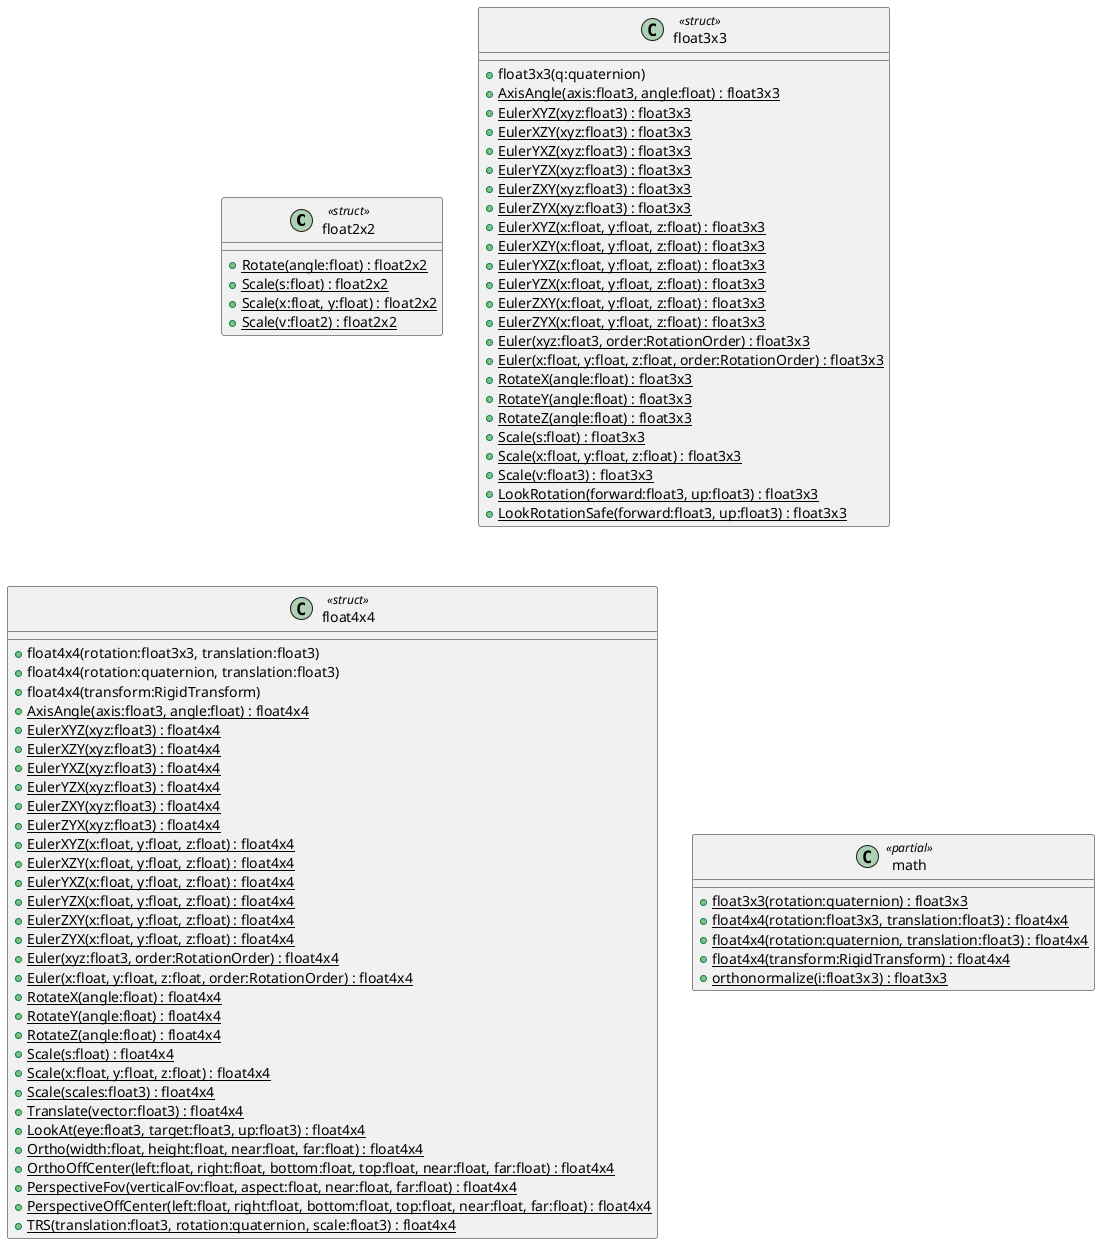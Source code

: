 @startuml
class float2x2 <<struct>> {
    + {static} Rotate(angle:float) : float2x2
    + {static} Scale(s:float) : float2x2
    + {static} Scale(x:float, y:float) : float2x2
    + {static} Scale(v:float2) : float2x2
}
class float3x3 <<struct>> {
    + float3x3(q:quaternion)
    + {static} AxisAngle(axis:float3, angle:float) : float3x3
    + {static} EulerXYZ(xyz:float3) : float3x3
    + {static} EulerXZY(xyz:float3) : float3x3
    + {static} EulerYXZ(xyz:float3) : float3x3
    + {static} EulerYZX(xyz:float3) : float3x3
    + {static} EulerZXY(xyz:float3) : float3x3
    + {static} EulerZYX(xyz:float3) : float3x3
    + {static} EulerXYZ(x:float, y:float, z:float) : float3x3
    + {static} EulerXZY(x:float, y:float, z:float) : float3x3
    + {static} EulerYXZ(x:float, y:float, z:float) : float3x3
    + {static} EulerYZX(x:float, y:float, z:float) : float3x3
    + {static} EulerZXY(x:float, y:float, z:float) : float3x3
    + {static} EulerZYX(x:float, y:float, z:float) : float3x3
    + {static} Euler(xyz:float3, order:RotationOrder) : float3x3
    + {static} Euler(x:float, y:float, z:float, order:RotationOrder) : float3x3
    + {static} RotateX(angle:float) : float3x3
    + {static} RotateY(angle:float) : float3x3
    + {static} RotateZ(angle:float) : float3x3
    + {static} Scale(s:float) : float3x3
    + {static} Scale(x:float, y:float, z:float) : float3x3
    + {static} Scale(v:float3) : float3x3
    + {static} LookRotation(forward:float3, up:float3) : float3x3
    + {static} LookRotationSafe(forward:float3, up:float3) : float3x3
}
class float4x4 <<struct>> {
    + float4x4(rotation:float3x3, translation:float3)
    + float4x4(rotation:quaternion, translation:float3)
    + float4x4(transform:RigidTransform)
    + {static} AxisAngle(axis:float3, angle:float) : float4x4
    + {static} EulerXYZ(xyz:float3) : float4x4
    + {static} EulerXZY(xyz:float3) : float4x4
    + {static} EulerYXZ(xyz:float3) : float4x4
    + {static} EulerYZX(xyz:float3) : float4x4
    + {static} EulerZXY(xyz:float3) : float4x4
    + {static} EulerZYX(xyz:float3) : float4x4
    + {static} EulerXYZ(x:float, y:float, z:float) : float4x4
    + {static} EulerXZY(x:float, y:float, z:float) : float4x4
    + {static} EulerYXZ(x:float, y:float, z:float) : float4x4
    + {static} EulerYZX(x:float, y:float, z:float) : float4x4
    + {static} EulerZXY(x:float, y:float, z:float) : float4x4
    + {static} EulerZYX(x:float, y:float, z:float) : float4x4
    + {static} Euler(xyz:float3, order:RotationOrder) : float4x4
    + {static} Euler(x:float, y:float, z:float, order:RotationOrder) : float4x4
    + {static} RotateX(angle:float) : float4x4
    + {static} RotateY(angle:float) : float4x4
    + {static} RotateZ(angle:float) : float4x4
    + {static} Scale(s:float) : float4x4
    + {static} Scale(x:float, y:float, z:float) : float4x4
    + {static} Scale(scales:float3) : float4x4
    + {static} Translate(vector:float3) : float4x4
    + {static} LookAt(eye:float3, target:float3, up:float3) : float4x4
    + {static} Ortho(width:float, height:float, near:float, far:float) : float4x4
    + {static} OrthoOffCenter(left:float, right:float, bottom:float, top:float, near:float, far:float) : float4x4
    + {static} PerspectiveFov(verticalFov:float, aspect:float, near:float, far:float) : float4x4
    + {static} PerspectiveOffCenter(left:float, right:float, bottom:float, top:float, near:float, far:float) : float4x4
    + {static} TRS(translation:float3, rotation:quaternion, scale:float3) : float4x4
}
class math <<partial>> {
    + {static} float3x3(rotation:quaternion) : float3x3
    + {static} float4x4(rotation:float3x3, translation:float3) : float4x4
    + {static} float4x4(rotation:quaternion, translation:float3) : float4x4
    + {static} float4x4(transform:RigidTransform) : float4x4
    + {static} orthonormalize(i:float3x3) : float3x3
}
@enduml
